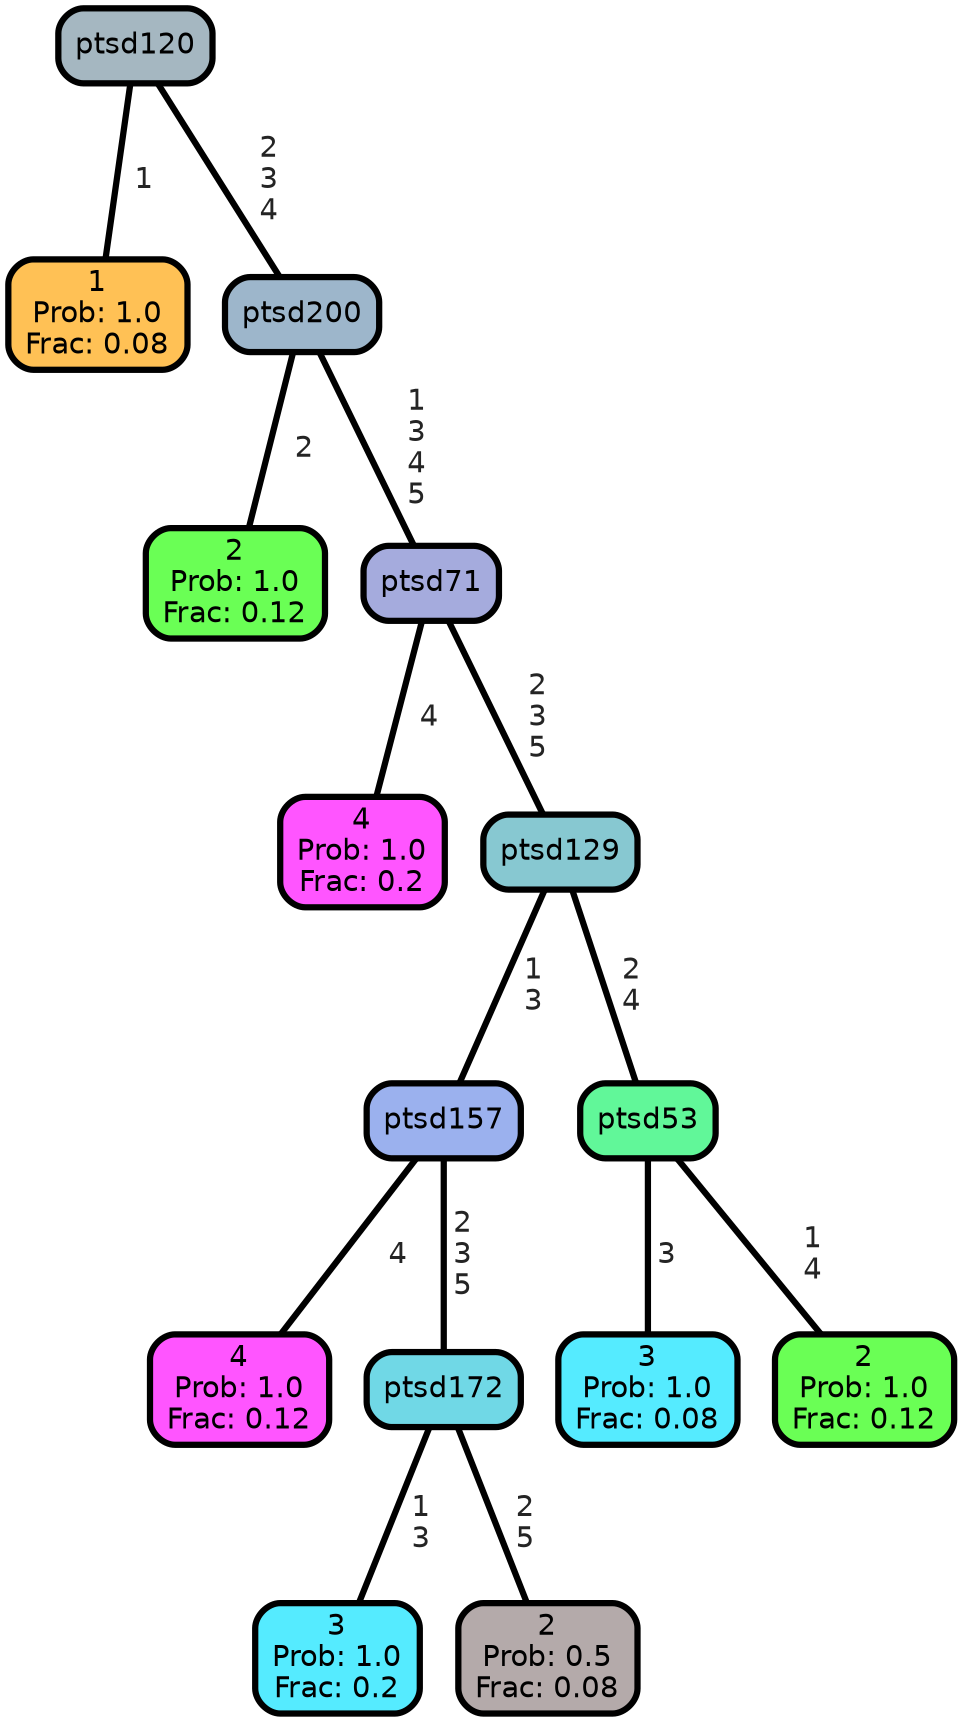 graph Tree {
node [shape=box, style="filled, rounded",color="black",penwidth="3",fontcolor="black",                 fontname=helvetica] ;
graph [ranksep="0 equally", splines=straight,                 bgcolor=transparent, dpi=200] ;
edge [fontname=helvetica, fontweight=bold,fontcolor=grey14,color=black] ;
0 [label="1
Prob: 1.0
Frac: 0.08", fillcolor="#ffc155"] ;
1 [label="ptsd120", fillcolor="#a5b7c1"] ;
2 [label="2
Prob: 1.0
Frac: 0.12", fillcolor="#6aff55"] ;
3 [label="ptsd200", fillcolor="#9db6cb"] ;
4 [label="4
Prob: 1.0
Frac: 0.2", fillcolor="#ff55ff"] ;
5 [label="ptsd71", fillcolor="#a5abdd"] ;
6 [label="4
Prob: 1.0
Frac: 0.12", fillcolor="#ff55ff"] ;
7 [label="ptsd157", fillcolor="#9bb1ee"] ;
8 [label="3
Prob: 1.0
Frac: 0.2", fillcolor="#55ebff"] ;
9 [label="ptsd172", fillcolor="#70d8e6"] ;
10 [label="2
Prob: 0.5
Frac: 0.08", fillcolor="#b4aaaa"] ;
11 [label="ptsd129", fillcolor="#87c8d1"] ;
12 [label="3
Prob: 1.0
Frac: 0.08", fillcolor="#55ebff"] ;
13 [label="ptsd53", fillcolor="#61f799"] ;
14 [label="2
Prob: 1.0
Frac: 0.12", fillcolor="#6aff55"] ;
1 -- 0 [label=" 1",penwidth=3] ;
1 -- 3 [label=" 2\n 3\n 4",penwidth=3] ;
3 -- 2 [label=" 2",penwidth=3] ;
3 -- 5 [label=" 1\n 3\n 4\n 5",penwidth=3] ;
5 -- 4 [label=" 4",penwidth=3] ;
5 -- 11 [label=" 2\n 3\n 5",penwidth=3] ;
7 -- 6 [label=" 4",penwidth=3] ;
7 -- 9 [label=" 2\n 3\n 5",penwidth=3] ;
9 -- 8 [label=" 1\n 3",penwidth=3] ;
9 -- 10 [label=" 2\n 5",penwidth=3] ;
11 -- 7 [label=" 1\n 3",penwidth=3] ;
11 -- 13 [label=" 2\n 4",penwidth=3] ;
13 -- 12 [label=" 3",penwidth=3] ;
13 -- 14 [label=" 1\n 4",penwidth=3] ;
{rank = same;}}